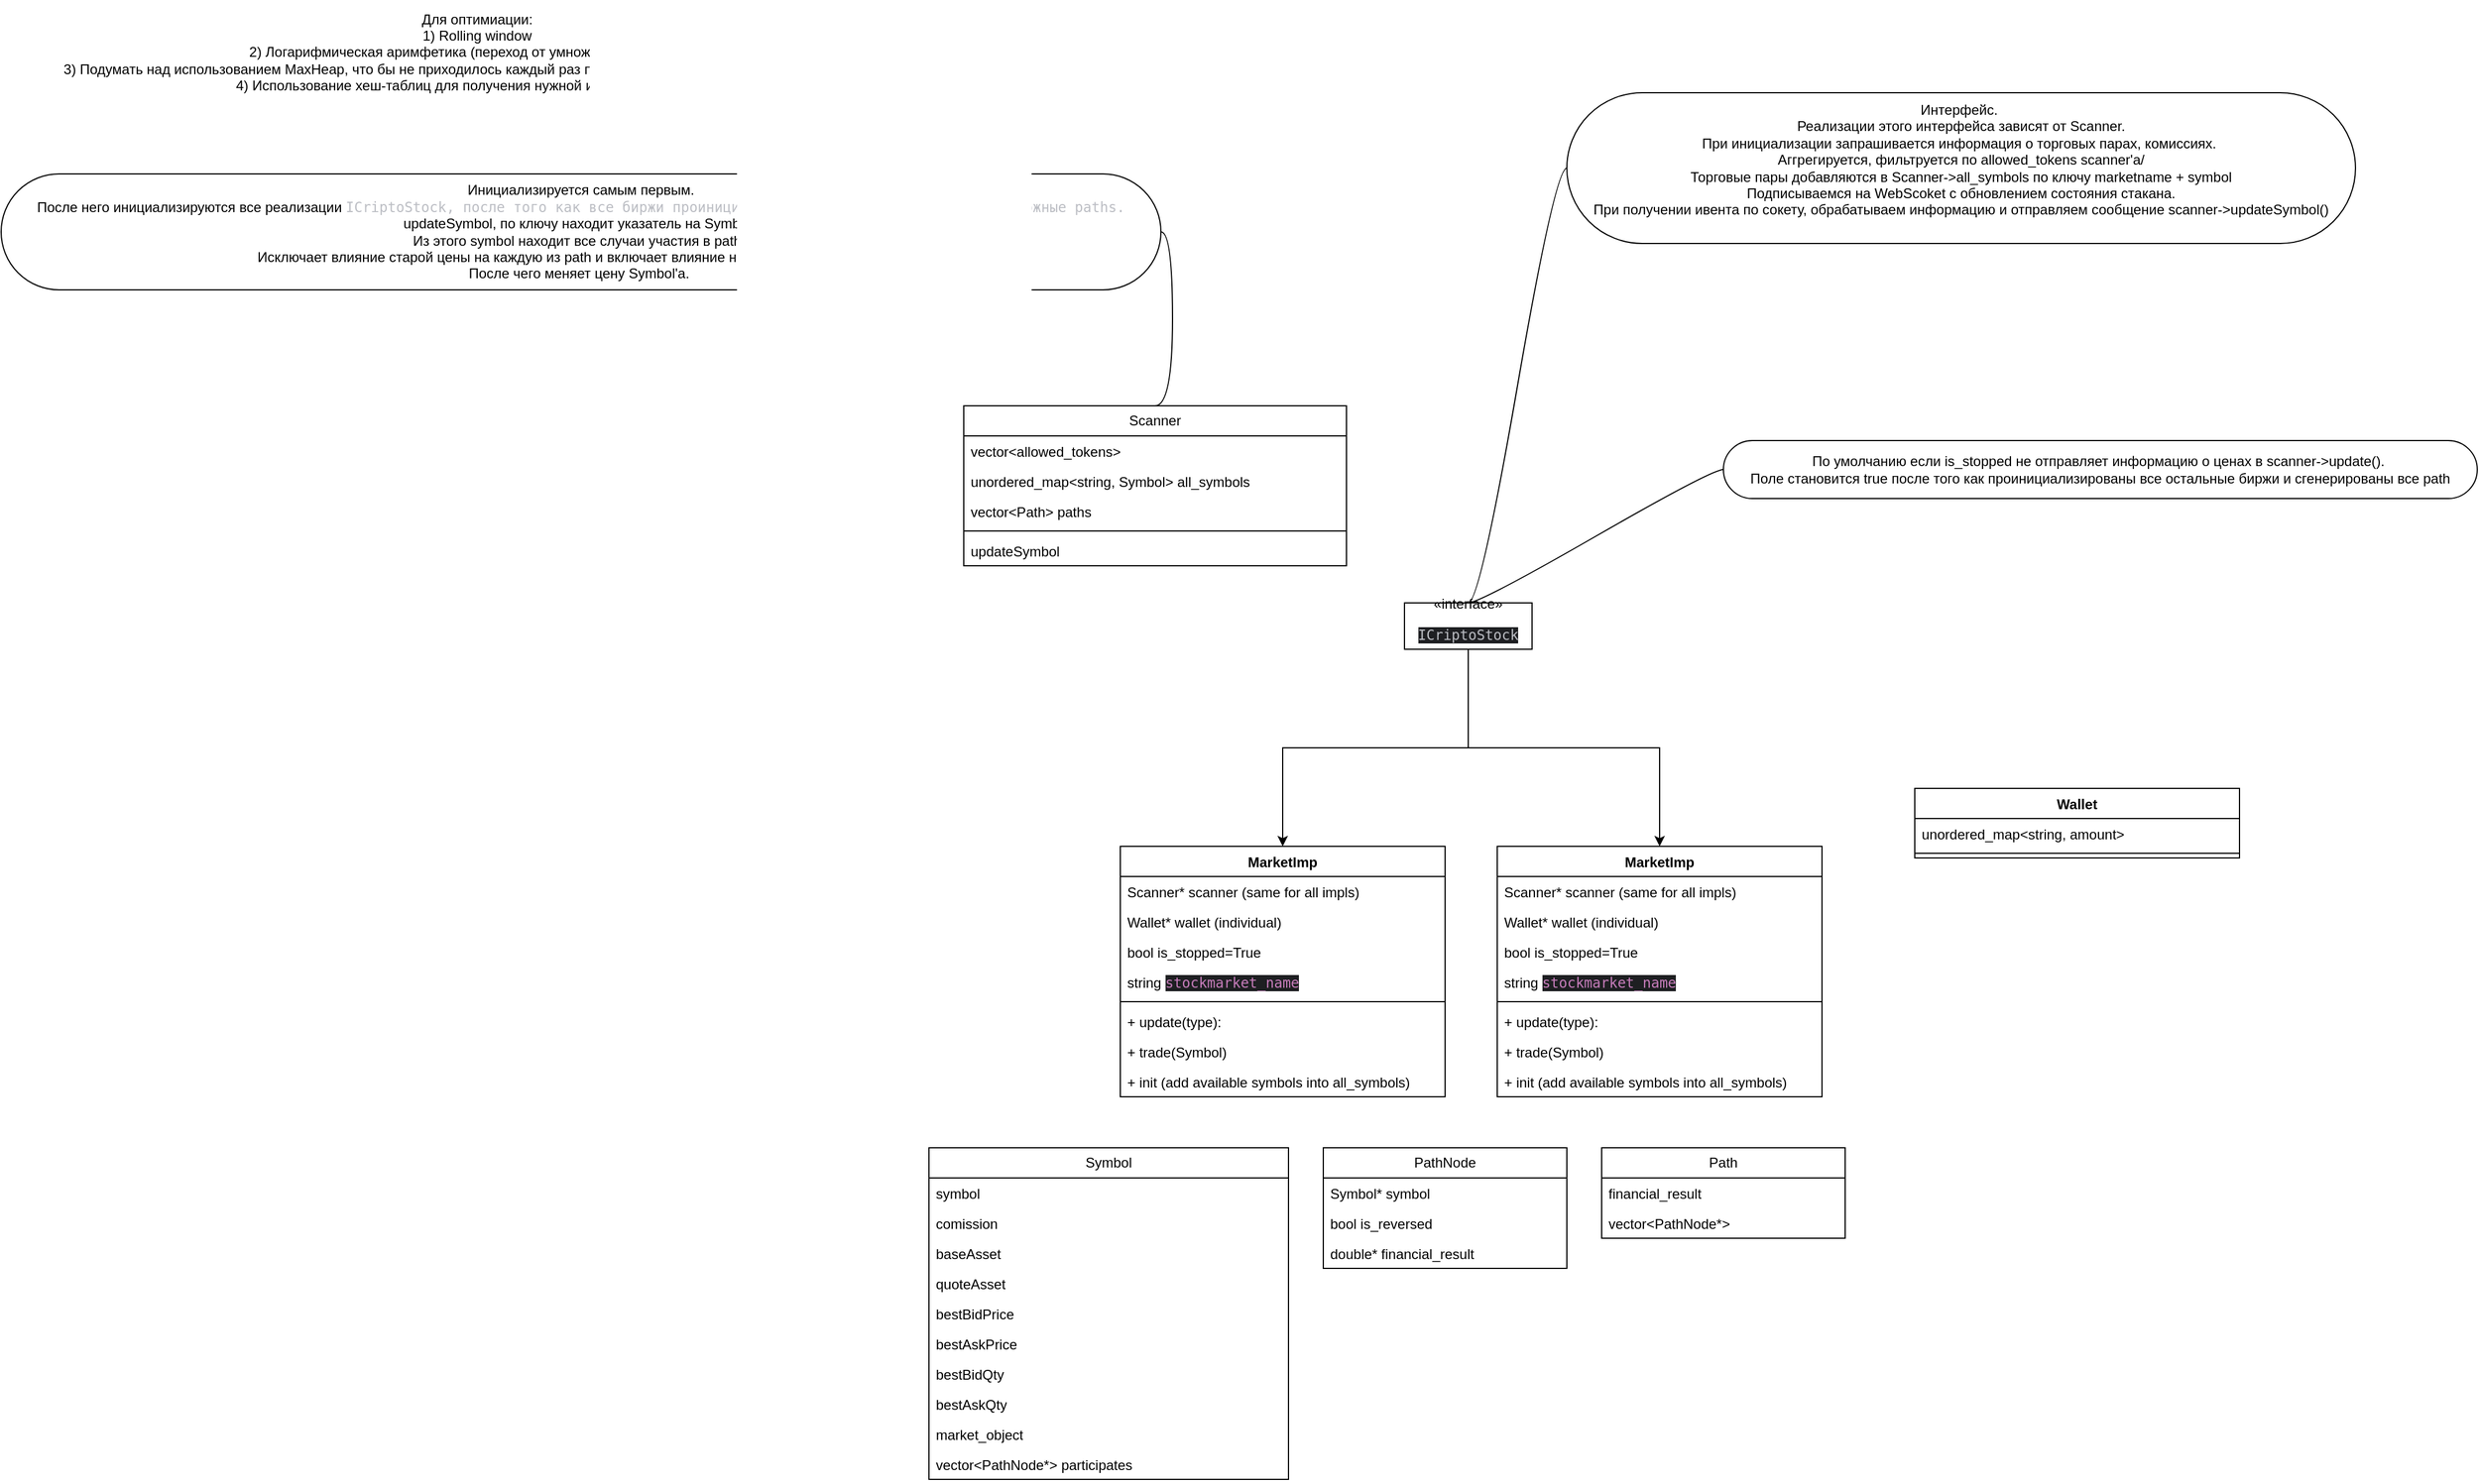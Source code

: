 <mxfile version="24.7.8">
  <diagram id="C5RBs43oDa-KdzZeNtuy" name="Page-1">
    <mxGraphModel dx="2505" dy="2189" grid="1" gridSize="10" guides="1" tooltips="1" connect="1" arrows="1" fold="1" page="1" pageScale="1" pageWidth="827" pageHeight="1169" math="0" shadow="0">
      <root>
        <mxCell id="WIyWlLk6GJQsqaUBKTNV-0" />
        <mxCell id="WIyWlLk6GJQsqaUBKTNV-1" parent="WIyWlLk6GJQsqaUBKTNV-0" />
        <mxCell id="9YizN_n3vZFoltxltRFe-39" style="edgeStyle=orthogonalEdgeStyle;rounded=0;orthogonalLoop=1;jettySize=auto;html=1;exitX=0.5;exitY=1;exitDx=0;exitDy=0;entryX=0.5;entryY=0;entryDx=0;entryDy=0;" parent="WIyWlLk6GJQsqaUBKTNV-1" source="9YizN_n3vZFoltxltRFe-18" target="9YizN_n3vZFoltxltRFe-24" edge="1">
          <mxGeometry relative="1" as="geometry" />
        </mxCell>
        <mxCell id="9YizN_n3vZFoltxltRFe-110" style="edgeStyle=orthogonalEdgeStyle;rounded=0;orthogonalLoop=1;jettySize=auto;html=1;exitX=0.5;exitY=1;exitDx=0;exitDy=0;entryX=0.5;entryY=0;entryDx=0;entryDy=0;" parent="WIyWlLk6GJQsqaUBKTNV-1" source="9YizN_n3vZFoltxltRFe-18" target="yXbG8wtySiizz--aTv2x-1" edge="1">
          <mxGeometry relative="1" as="geometry">
            <mxPoint x="670" y="90" as="targetPoint" />
          </mxGeometry>
        </mxCell>
        <mxCell id="9YizN_n3vZFoltxltRFe-18" value="«interface»&lt;br&gt;&lt;div style=&quot;background-color:#1e1f22;color:#bcbec4&quot;&gt;&lt;pre style=&quot;font-family:&#39;Fira Code&#39;,monospace;font-size:8,3pt;&quot;&gt;ICriptoStock&lt;/pre&gt;&lt;/div&gt;" style="html=1;whiteSpace=wrap;" parent="WIyWlLk6GJQsqaUBKTNV-1" vertex="1">
          <mxGeometry x="450" y="-120" width="110" height="40" as="geometry" />
        </mxCell>
        <mxCell id="9YizN_n3vZFoltxltRFe-24" value="MarketImp&lt;div&gt;&lt;br&gt;&lt;/div&gt;" style="swimlane;fontStyle=1;align=center;verticalAlign=top;childLayout=stackLayout;horizontal=1;startSize=26;horizontalStack=0;resizeParent=1;resizeParentMax=0;resizeLast=0;collapsible=1;marginBottom=0;whiteSpace=wrap;html=1;" parent="WIyWlLk6GJQsqaUBKTNV-1" vertex="1">
          <mxGeometry x="205" y="90" width="280" height="216" as="geometry">
            <mxRectangle x="480" y="110" width="100" height="40" as="alternateBounds" />
          </mxGeometry>
        </mxCell>
        <mxCell id="9YizN_n3vZFoltxltRFe-25" value="Scanner* scanner (same for all impls)" style="text;strokeColor=none;fillColor=none;align=left;verticalAlign=top;spacingLeft=4;spacingRight=4;overflow=hidden;rotatable=0;points=[[0,0.5],[1,0.5]];portConstraint=eastwest;whiteSpace=wrap;html=1;" parent="9YizN_n3vZFoltxltRFe-24" vertex="1">
          <mxGeometry y="26" width="280" height="26" as="geometry" />
        </mxCell>
        <mxCell id="L48UQ2oYOEbbPqkQDJhL-8" value="Wallet* wallet (individual)" style="text;strokeColor=none;fillColor=none;align=left;verticalAlign=top;spacingLeft=4;spacingRight=4;overflow=hidden;rotatable=0;points=[[0,0.5],[1,0.5]];portConstraint=eastwest;whiteSpace=wrap;html=1;" parent="9YizN_n3vZFoltxltRFe-24" vertex="1">
          <mxGeometry y="52" width="280" height="26" as="geometry" />
        </mxCell>
        <mxCell id="9YizN_n3vZFoltxltRFe-121" value="bool is_stopped=True" style="text;strokeColor=none;fillColor=none;align=left;verticalAlign=top;spacingLeft=4;spacingRight=4;overflow=hidden;rotatable=0;points=[[0,0.5],[1,0.5]];portConstraint=eastwest;whiteSpace=wrap;html=1;" parent="9YizN_n3vZFoltxltRFe-24" vertex="1">
          <mxGeometry y="78" width="280" height="26" as="geometry" />
        </mxCell>
        <mxCell id="yXbG8wtySiizz--aTv2x-0" value="string&amp;nbsp;&lt;span style=&quot;color: rgb(199, 125, 187); font-family: &amp;quot;Fira Code&amp;quot;, monospace; background-color: rgb(30, 31, 34);&quot;&gt;stockmarket_name&lt;/span&gt;" style="text;strokeColor=none;fillColor=none;align=left;verticalAlign=top;spacingLeft=4;spacingRight=4;overflow=hidden;rotatable=0;points=[[0,0.5],[1,0.5]];portConstraint=eastwest;whiteSpace=wrap;html=1;" vertex="1" parent="9YizN_n3vZFoltxltRFe-24">
          <mxGeometry y="104" width="280" height="26" as="geometry" />
        </mxCell>
        <mxCell id="9YizN_n3vZFoltxltRFe-26" value="" style="line;strokeWidth=1;fillColor=none;align=left;verticalAlign=middle;spacingTop=-1;spacingLeft=3;spacingRight=3;rotatable=0;labelPosition=right;points=[];portConstraint=eastwest;strokeColor=inherit;" parent="9YizN_n3vZFoltxltRFe-24" vertex="1">
          <mxGeometry y="130" width="280" height="8" as="geometry" />
        </mxCell>
        <mxCell id="9YizN_n3vZFoltxltRFe-27" value="+ update(type):&amp;nbsp;" style="text;strokeColor=none;fillColor=none;align=left;verticalAlign=top;spacingLeft=4;spacingRight=4;overflow=hidden;rotatable=0;points=[[0,0.5],[1,0.5]];portConstraint=eastwest;whiteSpace=wrap;html=1;" parent="9YizN_n3vZFoltxltRFe-24" vertex="1">
          <mxGeometry y="138" width="280" height="26" as="geometry" />
        </mxCell>
        <mxCell id="9YizN_n3vZFoltxltRFe-70" value="+ trade(Symbol)" style="text;strokeColor=none;fillColor=none;align=left;verticalAlign=top;spacingLeft=4;spacingRight=4;overflow=hidden;rotatable=0;points=[[0,0.5],[1,0.5]];portConstraint=eastwest;whiteSpace=wrap;html=1;" parent="9YizN_n3vZFoltxltRFe-24" vertex="1">
          <mxGeometry y="164" width="280" height="26" as="geometry" />
        </mxCell>
        <mxCell id="9YizN_n3vZFoltxltRFe-69" value="+ init (add available symbols into all_symbols)" style="text;strokeColor=none;fillColor=none;align=left;verticalAlign=top;spacingLeft=4;spacingRight=4;overflow=hidden;rotatable=0;points=[[0,0.5],[1,0.5]];portConstraint=eastwest;whiteSpace=wrap;html=1;" parent="9YizN_n3vZFoltxltRFe-24" vertex="1">
          <mxGeometry y="190" width="280" height="26" as="geometry" />
        </mxCell>
        <mxCell id="9YizN_n3vZFoltxltRFe-30" value="Scanner" style="swimlane;fontStyle=0;childLayout=stackLayout;horizontal=1;startSize=26;fillColor=none;horizontalStack=0;resizeParent=1;resizeParentMax=0;resizeLast=0;collapsible=1;marginBottom=0;whiteSpace=wrap;html=1;" parent="WIyWlLk6GJQsqaUBKTNV-1" vertex="1">
          <mxGeometry x="70" y="-290" width="330" height="138" as="geometry" />
        </mxCell>
        <mxCell id="9YizN_n3vZFoltxltRFe-31" value="vector&amp;lt;allowed_tokens&amp;gt;" style="text;strokeColor=none;fillColor=none;align=left;verticalAlign=top;spacingLeft=4;spacingRight=4;overflow=hidden;rotatable=0;points=[[0,0.5],[1,0.5]];portConstraint=eastwest;whiteSpace=wrap;html=1;" parent="9YizN_n3vZFoltxltRFe-30" vertex="1">
          <mxGeometry y="26" width="330" height="26" as="geometry" />
        </mxCell>
        <mxCell id="9YizN_n3vZFoltxltRFe-32" value="unordered_map&amp;lt;string, Symbol&amp;gt; all_symbols" style="text;strokeColor=none;fillColor=none;align=left;verticalAlign=top;spacingLeft=4;spacingRight=4;overflow=hidden;rotatable=0;points=[[0,0.5],[1,0.5]];portConstraint=eastwest;whiteSpace=wrap;html=1;" parent="9YizN_n3vZFoltxltRFe-30" vertex="1">
          <mxGeometry y="52" width="330" height="26" as="geometry" />
        </mxCell>
        <mxCell id="9YizN_n3vZFoltxltRFe-80" value="vector&amp;lt;Path&amp;gt; paths" style="text;strokeColor=none;fillColor=none;align=left;verticalAlign=top;spacingLeft=4;spacingRight=4;overflow=hidden;rotatable=0;points=[[0,0.5],[1,0.5]];portConstraint=eastwest;whiteSpace=wrap;html=1;" parent="9YizN_n3vZFoltxltRFe-30" vertex="1">
          <mxGeometry y="78" width="330" height="26" as="geometry" />
        </mxCell>
        <mxCell id="9YizN_n3vZFoltxltRFe-113" value="" style="line;strokeWidth=1;fillColor=none;align=left;verticalAlign=middle;spacingTop=-1;spacingLeft=3;spacingRight=3;rotatable=0;labelPosition=right;points=[];portConstraint=eastwest;strokeColor=inherit;" parent="9YizN_n3vZFoltxltRFe-30" vertex="1">
          <mxGeometry y="104" width="330" height="8" as="geometry" />
        </mxCell>
        <mxCell id="9YizN_n3vZFoltxltRFe-33" value="updateSymbol" style="text;strokeColor=none;fillColor=none;align=left;verticalAlign=top;spacingLeft=4;spacingRight=4;overflow=hidden;rotatable=0;points=[[0,0.5],[1,0.5]];portConstraint=eastwest;whiteSpace=wrap;html=1;" parent="9YizN_n3vZFoltxltRFe-30" vertex="1">
          <mxGeometry y="112" width="330" height="26" as="geometry" />
        </mxCell>
        <mxCell id="9YizN_n3vZFoltxltRFe-59" value="Symbol" style="swimlane;fontStyle=0;childLayout=stackLayout;horizontal=1;startSize=26;fillColor=none;horizontalStack=0;resizeParent=1;resizeParentMax=0;resizeLast=0;collapsible=1;marginBottom=0;whiteSpace=wrap;html=1;" parent="WIyWlLk6GJQsqaUBKTNV-1" vertex="1">
          <mxGeometry x="40" y="350" width="310" height="286" as="geometry" />
        </mxCell>
        <mxCell id="9YizN_n3vZFoltxltRFe-60" value="symbol" style="text;strokeColor=none;fillColor=none;align=left;verticalAlign=top;spacingLeft=4;spacingRight=4;overflow=hidden;rotatable=0;points=[[0,0.5],[1,0.5]];portConstraint=eastwest;whiteSpace=wrap;html=1;" parent="9YizN_n3vZFoltxltRFe-59" vertex="1">
          <mxGeometry y="26" width="310" height="26" as="geometry" />
        </mxCell>
        <mxCell id="9YizN_n3vZFoltxltRFe-79" value="comission" style="text;strokeColor=none;fillColor=none;align=left;verticalAlign=top;spacingLeft=4;spacingRight=4;overflow=hidden;rotatable=0;points=[[0,0.5],[1,0.5]];portConstraint=eastwest;whiteSpace=wrap;html=1;" parent="9YizN_n3vZFoltxltRFe-59" vertex="1">
          <mxGeometry y="52" width="310" height="26" as="geometry" />
        </mxCell>
        <mxCell id="9YizN_n3vZFoltxltRFe-61" value="baseAsset" style="text;strokeColor=none;fillColor=none;align=left;verticalAlign=top;spacingLeft=4;spacingRight=4;overflow=hidden;rotatable=0;points=[[0,0.5],[1,0.5]];portConstraint=eastwest;whiteSpace=wrap;html=1;" parent="9YizN_n3vZFoltxltRFe-59" vertex="1">
          <mxGeometry y="78" width="310" height="26" as="geometry" />
        </mxCell>
        <mxCell id="9YizN_n3vZFoltxltRFe-62" value="quoteAsset" style="text;strokeColor=none;fillColor=none;align=left;verticalAlign=top;spacingLeft=4;spacingRight=4;overflow=hidden;rotatable=0;points=[[0,0.5],[1,0.5]];portConstraint=eastwest;whiteSpace=wrap;html=1;" parent="9YizN_n3vZFoltxltRFe-59" vertex="1">
          <mxGeometry y="104" width="310" height="26" as="geometry" />
        </mxCell>
        <mxCell id="9YizN_n3vZFoltxltRFe-68" value="bestBidPrice" style="text;strokeColor=none;fillColor=none;align=left;verticalAlign=top;spacingLeft=4;spacingRight=4;overflow=hidden;rotatable=0;points=[[0,0.5],[1,0.5]];portConstraint=eastwest;whiteSpace=wrap;html=1;" parent="9YizN_n3vZFoltxltRFe-59" vertex="1">
          <mxGeometry y="130" width="310" height="26" as="geometry" />
        </mxCell>
        <mxCell id="9YizN_n3vZFoltxltRFe-67" value="bestAskPrice" style="text;strokeColor=none;fillColor=none;align=left;verticalAlign=top;spacingLeft=4;spacingRight=4;overflow=hidden;rotatable=0;points=[[0,0.5],[1,0.5]];portConstraint=eastwest;whiteSpace=wrap;html=1;" parent="9YizN_n3vZFoltxltRFe-59" vertex="1">
          <mxGeometry y="156" width="310" height="26" as="geometry" />
        </mxCell>
        <mxCell id="9YizN_n3vZFoltxltRFe-66" value="bestBidQty" style="text;strokeColor=none;fillColor=none;align=left;verticalAlign=top;spacingLeft=4;spacingRight=4;overflow=hidden;rotatable=0;points=[[0,0.5],[1,0.5]];portConstraint=eastwest;whiteSpace=wrap;html=1;" parent="9YizN_n3vZFoltxltRFe-59" vertex="1">
          <mxGeometry y="182" width="310" height="26" as="geometry" />
        </mxCell>
        <mxCell id="9YizN_n3vZFoltxltRFe-65" value="bestAskQty" style="text;strokeColor=none;fillColor=none;align=left;verticalAlign=top;spacingLeft=4;spacingRight=4;overflow=hidden;rotatable=0;points=[[0,0.5],[1,0.5]];portConstraint=eastwest;whiteSpace=wrap;html=1;" parent="9YizN_n3vZFoltxltRFe-59" vertex="1">
          <mxGeometry y="208" width="310" height="26" as="geometry" />
        </mxCell>
        <mxCell id="9YizN_n3vZFoltxltRFe-64" value="market_object" style="text;strokeColor=none;fillColor=none;align=left;verticalAlign=top;spacingLeft=4;spacingRight=4;overflow=hidden;rotatable=0;points=[[0,0.5],[1,0.5]];portConstraint=eastwest;whiteSpace=wrap;html=1;" parent="9YizN_n3vZFoltxltRFe-59" vertex="1">
          <mxGeometry y="234" width="310" height="26" as="geometry" />
        </mxCell>
        <mxCell id="9YizN_n3vZFoltxltRFe-91" value="vector&amp;lt;PathNode*&amp;gt; participates" style="text;strokeColor=none;fillColor=none;align=left;verticalAlign=top;spacingLeft=4;spacingRight=4;overflow=hidden;rotatable=0;points=[[0,0.5],[1,0.5]];portConstraint=eastwest;whiteSpace=wrap;html=1;" parent="9YizN_n3vZFoltxltRFe-59" vertex="1">
          <mxGeometry y="260" width="310" height="26" as="geometry" />
        </mxCell>
        <mxCell id="9YizN_n3vZFoltxltRFe-81" value="Path" style="swimlane;fontStyle=0;childLayout=stackLayout;horizontal=1;startSize=26;fillColor=none;horizontalStack=0;resizeParent=1;resizeParentMax=0;resizeLast=0;collapsible=1;marginBottom=0;whiteSpace=wrap;html=1;" parent="WIyWlLk6GJQsqaUBKTNV-1" vertex="1">
          <mxGeometry x="620" y="350" width="210" height="78" as="geometry" />
        </mxCell>
        <mxCell id="9YizN_n3vZFoltxltRFe-82" value="financial_result" style="text;strokeColor=none;fillColor=none;align=left;verticalAlign=top;spacingLeft=4;spacingRight=4;overflow=hidden;rotatable=0;points=[[0,0.5],[1,0.5]];portConstraint=eastwest;whiteSpace=wrap;html=1;" parent="9YizN_n3vZFoltxltRFe-81" vertex="1">
          <mxGeometry y="26" width="210" height="26" as="geometry" />
        </mxCell>
        <mxCell id="9YizN_n3vZFoltxltRFe-93" value="&lt;span style=&quot;text-align: center;&quot;&gt;vector&amp;lt;&lt;/span&gt;&lt;span style=&quot;text-align: center;&quot;&gt;PathNode*&lt;/span&gt;&lt;span style=&quot;text-align: center;&quot;&gt;&amp;gt;&lt;/span&gt;" style="text;strokeColor=none;fillColor=none;align=left;verticalAlign=top;spacingLeft=4;spacingRight=4;overflow=hidden;rotatable=0;points=[[0,0.5],[1,0.5]];portConstraint=eastwest;whiteSpace=wrap;html=1;" parent="9YizN_n3vZFoltxltRFe-81" vertex="1">
          <mxGeometry y="52" width="210" height="26" as="geometry" />
        </mxCell>
        <mxCell id="9YizN_n3vZFoltxltRFe-94" value="PathNode" style="swimlane;fontStyle=0;childLayout=stackLayout;horizontal=1;startSize=26;fillColor=none;horizontalStack=0;resizeParent=1;resizeParentMax=0;resizeLast=0;collapsible=1;marginBottom=0;whiteSpace=wrap;html=1;" parent="WIyWlLk6GJQsqaUBKTNV-1" vertex="1">
          <mxGeometry x="380" y="350" width="210" height="104" as="geometry" />
        </mxCell>
        <mxCell id="9YizN_n3vZFoltxltRFe-95" value="Symbol* symbol" style="text;strokeColor=none;fillColor=none;align=left;verticalAlign=top;spacingLeft=4;spacingRight=4;overflow=hidden;rotatable=0;points=[[0,0.5],[1,0.5]];portConstraint=eastwest;whiteSpace=wrap;html=1;" parent="9YizN_n3vZFoltxltRFe-94" vertex="1">
          <mxGeometry y="26" width="210" height="26" as="geometry" />
        </mxCell>
        <mxCell id="9YizN_n3vZFoltxltRFe-96" value="bool is_reversed" style="text;strokeColor=none;fillColor=none;align=left;verticalAlign=top;spacingLeft=4;spacingRight=4;overflow=hidden;rotatable=0;points=[[0,0.5],[1,0.5]];portConstraint=eastwest;whiteSpace=wrap;html=1;" parent="9YizN_n3vZFoltxltRFe-94" vertex="1">
          <mxGeometry y="52" width="210" height="26" as="geometry" />
        </mxCell>
        <mxCell id="9YizN_n3vZFoltxltRFe-98" value="double* financial_result" style="text;strokeColor=none;fillColor=none;align=left;verticalAlign=top;spacingLeft=4;spacingRight=4;overflow=hidden;rotatable=0;points=[[0,0.5],[1,0.5]];portConstraint=eastwest;whiteSpace=wrap;html=1;" parent="9YizN_n3vZFoltxltRFe-94" vertex="1">
          <mxGeometry y="78" width="210" height="26" as="geometry" />
        </mxCell>
        <mxCell id="9YizN_n3vZFoltxltRFe-116" value="Инициализируется самым первым.&lt;div&gt;После него инициализируются все реализации&amp;nbsp;&lt;span style=&quot;color: rgb(188, 190, 196); font-family: &amp;quot;Fira Code&amp;quot;, monospace; background-color: initial;&quot;&gt;ICriptoStock, после того как все биржи проинициализированы, генерируются все возможные paths.&lt;/span&gt;&lt;div&gt;updateSymbol, по ключу находит указатель на Symbol.&amp;nbsp;&lt;/div&gt;&lt;div&gt;Из этого symbol находит все случаи участия в path.&amp;nbsp;&lt;/div&gt;&lt;div&gt;Исключает влияние старой цены на каждую из path и включает влияние новой цены на кажду path.&amp;nbsp;&lt;/div&gt;&lt;div&gt;После чего меняет цену Symbol&#39;а.&amp;nbsp;&lt;/div&gt;&lt;/div&gt;" style="whiteSpace=wrap;html=1;rounded=1;arcSize=50;align=center;verticalAlign=middle;strokeWidth=1;autosize=1;spacing=4;treeFolding=1;treeMoving=1;newEdgeStyle={&quot;edgeStyle&quot;:&quot;entityRelationEdgeStyle&quot;,&quot;startArrow&quot;:&quot;none&quot;,&quot;endArrow&quot;:&quot;none&quot;,&quot;segment&quot;:10,&quot;curved&quot;:1,&quot;sourcePerimeterSpacing&quot;:0,&quot;targetPerimeterSpacing&quot;:0};" parent="WIyWlLk6GJQsqaUBKTNV-1" vertex="1">
          <mxGeometry x="-760" y="-490" width="1000" height="100" as="geometry" />
        </mxCell>
        <mxCell id="9YizN_n3vZFoltxltRFe-117" value="" style="edgeStyle=entityRelationEdgeStyle;startArrow=none;endArrow=none;segment=10;curved=1;sourcePerimeterSpacing=0;targetPerimeterSpacing=0;rounded=0;exitX=0.5;exitY=0;exitDx=0;exitDy=0;" parent="WIyWlLk6GJQsqaUBKTNV-1" source="9YizN_n3vZFoltxltRFe-30" target="9YizN_n3vZFoltxltRFe-116" edge="1">
          <mxGeometry relative="1" as="geometry">
            <mxPoint x="500" y="-290" as="sourcePoint" />
          </mxGeometry>
        </mxCell>
        <mxCell id="9YizN_n3vZFoltxltRFe-119" style="edgeStyle=entityRelationEdgeStyle;rounded=0;orthogonalLoop=1;jettySize=auto;html=1;startArrow=none;endArrow=none;segment=10;curved=1;sourcePerimeterSpacing=0;targetPerimeterSpacing=0;entryX=0.5;entryY=0;entryDx=0;entryDy=0;" parent="WIyWlLk6GJQsqaUBKTNV-1" source="9YizN_n3vZFoltxltRFe-118" target="9YizN_n3vZFoltxltRFe-18" edge="1">
          <mxGeometry relative="1" as="geometry" />
        </mxCell>
        <mxCell id="9YizN_n3vZFoltxltRFe-118" value="Интерфейс.&amp;nbsp;&lt;div&gt;Реализации этого интерфейса зависят от Scanner.&lt;/div&gt;&lt;div&gt;При инициализации запрашивается информация о торговых парах, комиссиях.&amp;nbsp;&lt;/div&gt;&lt;div&gt;Аггрегируется, фильтруется по allowed_tokens scanner&#39;a/&lt;/div&gt;&lt;div&gt;Торговые пары добавляются в Scanner-&amp;gt;all_symbols по ключу marketname + symbol&lt;/div&gt;&lt;div&gt;Подписываемся на WebScoket с обновлением состояния стакана.&lt;/div&gt;&lt;div&gt;При получении ивента по сокету, обрабатываем информацию и отправляем сообщение scanner-&amp;gt;updateSymbol()&lt;/div&gt;&lt;div&gt;&lt;br&gt;&lt;/div&gt;" style="whiteSpace=wrap;html=1;rounded=1;arcSize=50;align=center;verticalAlign=middle;strokeWidth=1;autosize=1;spacing=4;treeFolding=1;treeMoving=1;newEdgeStyle={&quot;edgeStyle&quot;:&quot;entityRelationEdgeStyle&quot;,&quot;startArrow&quot;:&quot;none&quot;,&quot;endArrow&quot;:&quot;none&quot;,&quot;segment&quot;:10,&quot;curved&quot;:1,&quot;sourcePerimeterSpacing&quot;:0,&quot;targetPerimeterSpacing&quot;:0};" parent="WIyWlLk6GJQsqaUBKTNV-1" vertex="1">
          <mxGeometry x="590" y="-560" width="680" height="130" as="geometry" />
        </mxCell>
        <mxCell id="9YizN_n3vZFoltxltRFe-130" value="По умолчанию если is_stopped не отправляет информацию о ценах в scanner-&amp;gt;update().&amp;nbsp;&lt;div&gt;Поле становится true после того как проинициализированы все остальные биржи и сгенерированы все path&lt;/div&gt;" style="whiteSpace=wrap;html=1;rounded=1;arcSize=50;align=center;verticalAlign=middle;strokeWidth=1;autosize=1;spacing=4;treeFolding=1;treeMoving=1;newEdgeStyle={&quot;edgeStyle&quot;:&quot;entityRelationEdgeStyle&quot;,&quot;startArrow&quot;:&quot;none&quot;,&quot;endArrow&quot;:&quot;none&quot;,&quot;segment&quot;:10,&quot;curved&quot;:1,&quot;sourcePerimeterSpacing&quot;:0,&quot;targetPerimeterSpacing&quot;:0};" parent="WIyWlLk6GJQsqaUBKTNV-1" vertex="1">
          <mxGeometry x="725" y="-260" width="650" height="50" as="geometry" />
        </mxCell>
        <mxCell id="9YizN_n3vZFoltxltRFe-131" value="" style="edgeStyle=entityRelationEdgeStyle;startArrow=none;endArrow=none;segment=10;curved=1;sourcePerimeterSpacing=0;targetPerimeterSpacing=0;rounded=0;exitX=0.5;exitY=0;exitDx=0;exitDy=0;" parent="WIyWlLk6GJQsqaUBKTNV-1" source="9YizN_n3vZFoltxltRFe-18" target="9YizN_n3vZFoltxltRFe-130" edge="1">
          <mxGeometry relative="1" as="geometry">
            <mxPoint x="970" y="-208" as="sourcePoint" />
          </mxGeometry>
        </mxCell>
        <mxCell id="9YizN_n3vZFoltxltRFe-132" value="Для оптимиации:&lt;div&gt;1) Rolling window&lt;/div&gt;&lt;div&gt;2) Логарифмическая аримфетика (переход от умножения к сложению)&lt;/div&gt;&lt;div&gt;3) Подумать над использованием MaxHeap, что бы не приходилось каждый раз после изменения цены проходить по всем Path&lt;/div&gt;&lt;div&gt;4) Использование хеш-таблиц для получения нужной информации за O(1)&lt;/div&gt;" style="text;html=1;align=center;verticalAlign=middle;resizable=0;points=[];autosize=1;strokeColor=none;fillColor=none;" parent="WIyWlLk6GJQsqaUBKTNV-1" vertex="1">
          <mxGeometry x="-720" y="-640" width="740" height="90" as="geometry" />
        </mxCell>
        <mxCell id="L48UQ2oYOEbbPqkQDJhL-0" value="&lt;div&gt;Wallet&lt;/div&gt;" style="swimlane;fontStyle=1;align=center;verticalAlign=top;childLayout=stackLayout;horizontal=1;startSize=26;horizontalStack=0;resizeParent=1;resizeParentMax=0;resizeLast=0;collapsible=1;marginBottom=0;whiteSpace=wrap;html=1;" parent="WIyWlLk6GJQsqaUBKTNV-1" vertex="1">
          <mxGeometry x="890" y="40" width="280" height="60" as="geometry">
            <mxRectangle x="480" y="110" width="100" height="40" as="alternateBounds" />
          </mxGeometry>
        </mxCell>
        <mxCell id="L48UQ2oYOEbbPqkQDJhL-1" value="&lt;div&gt;unordered_map&amp;lt;string, amount&amp;gt;&lt;/div&gt;" style="text;strokeColor=none;fillColor=none;align=left;verticalAlign=top;spacingLeft=4;spacingRight=4;overflow=hidden;rotatable=0;points=[[0,0.5],[1,0.5]];portConstraint=eastwest;whiteSpace=wrap;html=1;" parent="L48UQ2oYOEbbPqkQDJhL-0" vertex="1">
          <mxGeometry y="26" width="280" height="26" as="geometry" />
        </mxCell>
        <mxCell id="L48UQ2oYOEbbPqkQDJhL-3" value="" style="line;strokeWidth=1;fillColor=none;align=left;verticalAlign=middle;spacingTop=-1;spacingLeft=3;spacingRight=3;rotatable=0;labelPosition=right;points=[];portConstraint=eastwest;strokeColor=inherit;" parent="L48UQ2oYOEbbPqkQDJhL-0" vertex="1">
          <mxGeometry y="52" width="280" height="8" as="geometry" />
        </mxCell>
        <mxCell id="yXbG8wtySiizz--aTv2x-1" value="MarketImp&lt;div&gt;&lt;br&gt;&lt;/div&gt;" style="swimlane;fontStyle=1;align=center;verticalAlign=top;childLayout=stackLayout;horizontal=1;startSize=26;horizontalStack=0;resizeParent=1;resizeParentMax=0;resizeLast=0;collapsible=1;marginBottom=0;whiteSpace=wrap;html=1;" vertex="1" parent="WIyWlLk6GJQsqaUBKTNV-1">
          <mxGeometry x="530" y="90" width="280" height="216" as="geometry">
            <mxRectangle x="480" y="110" width="100" height="40" as="alternateBounds" />
          </mxGeometry>
        </mxCell>
        <mxCell id="yXbG8wtySiizz--aTv2x-2" value="Scanner* scanner (same for all impls)" style="text;strokeColor=none;fillColor=none;align=left;verticalAlign=top;spacingLeft=4;spacingRight=4;overflow=hidden;rotatable=0;points=[[0,0.5],[1,0.5]];portConstraint=eastwest;whiteSpace=wrap;html=1;" vertex="1" parent="yXbG8wtySiizz--aTv2x-1">
          <mxGeometry y="26" width="280" height="26" as="geometry" />
        </mxCell>
        <mxCell id="yXbG8wtySiizz--aTv2x-3" value="Wallet* wallet (individual)" style="text;strokeColor=none;fillColor=none;align=left;verticalAlign=top;spacingLeft=4;spacingRight=4;overflow=hidden;rotatable=0;points=[[0,0.5],[1,0.5]];portConstraint=eastwest;whiteSpace=wrap;html=1;" vertex="1" parent="yXbG8wtySiizz--aTv2x-1">
          <mxGeometry y="52" width="280" height="26" as="geometry" />
        </mxCell>
        <mxCell id="yXbG8wtySiizz--aTv2x-4" value="bool is_stopped=True" style="text;strokeColor=none;fillColor=none;align=left;verticalAlign=top;spacingLeft=4;spacingRight=4;overflow=hidden;rotatable=0;points=[[0,0.5],[1,0.5]];portConstraint=eastwest;whiteSpace=wrap;html=1;" vertex="1" parent="yXbG8wtySiizz--aTv2x-1">
          <mxGeometry y="78" width="280" height="26" as="geometry" />
        </mxCell>
        <mxCell id="yXbG8wtySiizz--aTv2x-5" value="string&amp;nbsp;&lt;span style=&quot;color: rgb(199, 125, 187); font-family: &amp;quot;Fira Code&amp;quot;, monospace; background-color: rgb(30, 31, 34);&quot;&gt;stockmarket_name&lt;/span&gt;" style="text;strokeColor=none;fillColor=none;align=left;verticalAlign=top;spacingLeft=4;spacingRight=4;overflow=hidden;rotatable=0;points=[[0,0.5],[1,0.5]];portConstraint=eastwest;whiteSpace=wrap;html=1;" vertex="1" parent="yXbG8wtySiizz--aTv2x-1">
          <mxGeometry y="104" width="280" height="26" as="geometry" />
        </mxCell>
        <mxCell id="yXbG8wtySiizz--aTv2x-6" value="" style="line;strokeWidth=1;fillColor=none;align=left;verticalAlign=middle;spacingTop=-1;spacingLeft=3;spacingRight=3;rotatable=0;labelPosition=right;points=[];portConstraint=eastwest;strokeColor=inherit;" vertex="1" parent="yXbG8wtySiizz--aTv2x-1">
          <mxGeometry y="130" width="280" height="8" as="geometry" />
        </mxCell>
        <mxCell id="yXbG8wtySiizz--aTv2x-7" value="+ update(type):&amp;nbsp;" style="text;strokeColor=none;fillColor=none;align=left;verticalAlign=top;spacingLeft=4;spacingRight=4;overflow=hidden;rotatable=0;points=[[0,0.5],[1,0.5]];portConstraint=eastwest;whiteSpace=wrap;html=1;" vertex="1" parent="yXbG8wtySiizz--aTv2x-1">
          <mxGeometry y="138" width="280" height="26" as="geometry" />
        </mxCell>
        <mxCell id="yXbG8wtySiizz--aTv2x-8" value="+ trade(Symbol)" style="text;strokeColor=none;fillColor=none;align=left;verticalAlign=top;spacingLeft=4;spacingRight=4;overflow=hidden;rotatable=0;points=[[0,0.5],[1,0.5]];portConstraint=eastwest;whiteSpace=wrap;html=1;" vertex="1" parent="yXbG8wtySiizz--aTv2x-1">
          <mxGeometry y="164" width="280" height="26" as="geometry" />
        </mxCell>
        <mxCell id="yXbG8wtySiizz--aTv2x-9" value="+ init (add available symbols into all_symbols)" style="text;strokeColor=none;fillColor=none;align=left;verticalAlign=top;spacingLeft=4;spacingRight=4;overflow=hidden;rotatable=0;points=[[0,0.5],[1,0.5]];portConstraint=eastwest;whiteSpace=wrap;html=1;" vertex="1" parent="yXbG8wtySiizz--aTv2x-1">
          <mxGeometry y="190" width="280" height="26" as="geometry" />
        </mxCell>
      </root>
    </mxGraphModel>
  </diagram>
</mxfile>
